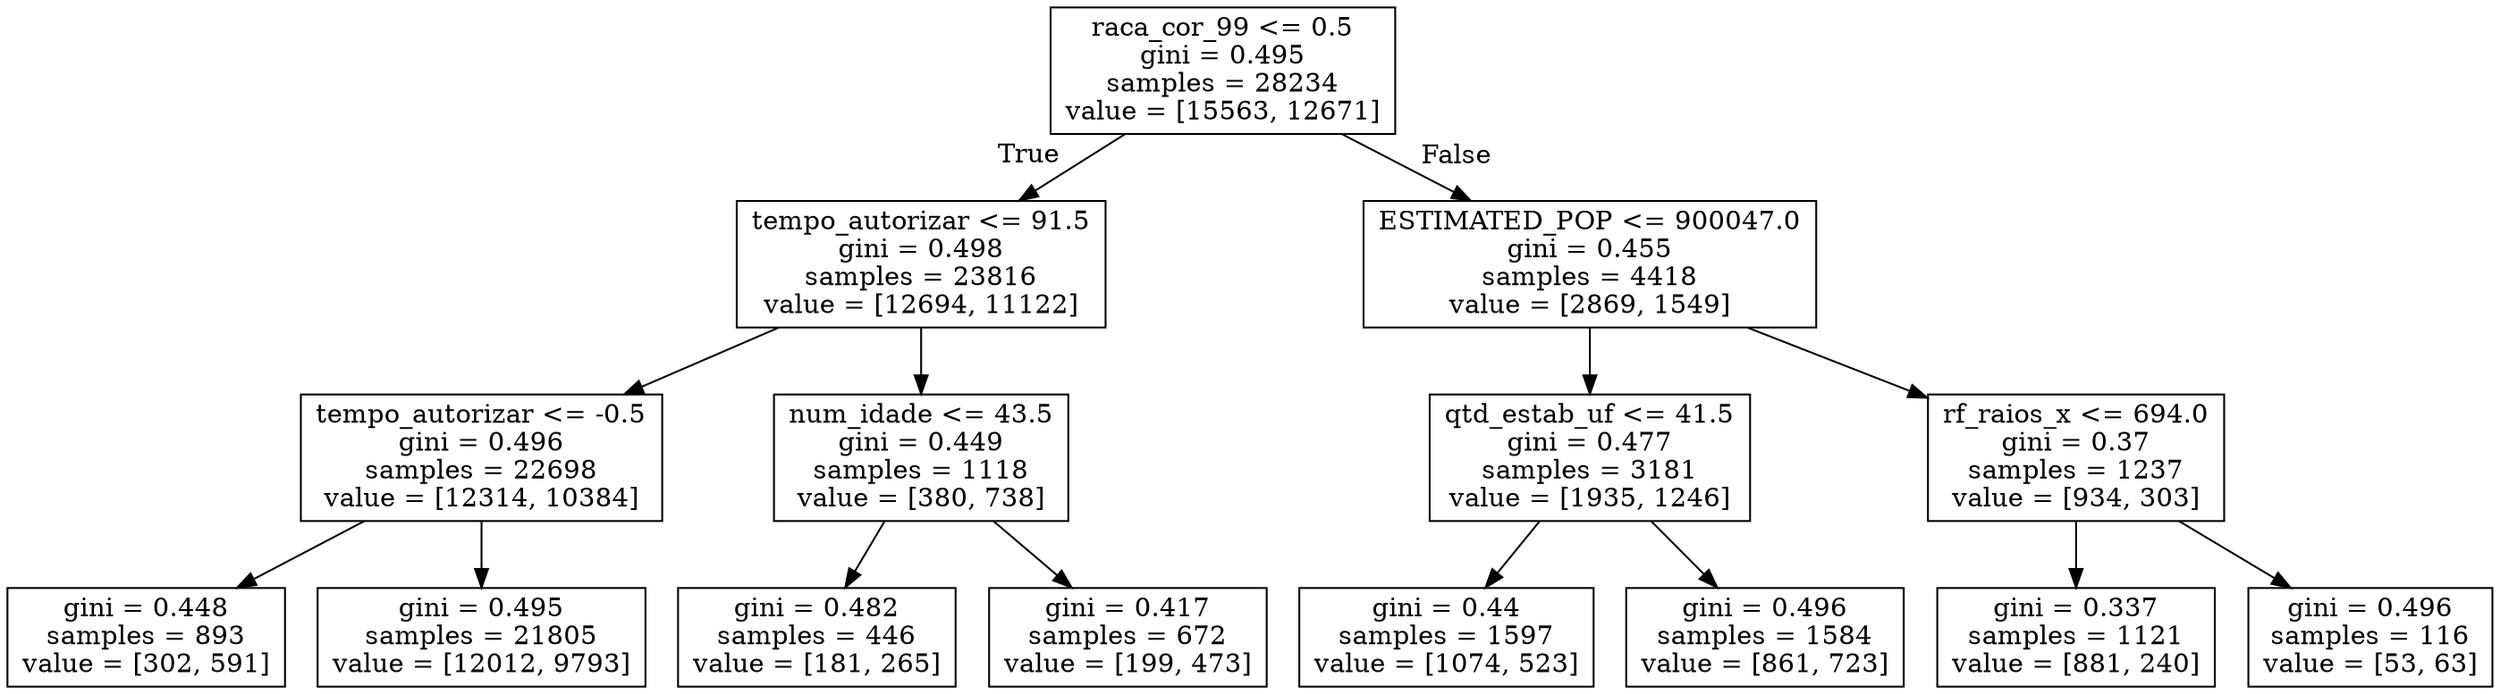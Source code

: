 digraph Tree {
node [shape=box] ;
0 [label="raca_cor_99 <= 0.5\ngini = 0.495\nsamples = 28234\nvalue = [15563, 12671]"] ;
1 [label="tempo_autorizar <= 91.5\ngini = 0.498\nsamples = 23816\nvalue = [12694, 11122]"] ;
0 -> 1 [labeldistance=2.5, labelangle=45, headlabel="True"] ;
2 [label="tempo_autorizar <= -0.5\ngini = 0.496\nsamples = 22698\nvalue = [12314, 10384]"] ;
1 -> 2 ;
3 [label="gini = 0.448\nsamples = 893\nvalue = [302, 591]"] ;
2 -> 3 ;
4 [label="gini = 0.495\nsamples = 21805\nvalue = [12012, 9793]"] ;
2 -> 4 ;
5 [label="num_idade <= 43.5\ngini = 0.449\nsamples = 1118\nvalue = [380, 738]"] ;
1 -> 5 ;
6 [label="gini = 0.482\nsamples = 446\nvalue = [181, 265]"] ;
5 -> 6 ;
7 [label="gini = 0.417\nsamples = 672\nvalue = [199, 473]"] ;
5 -> 7 ;
8 [label="ESTIMATED_POP <= 900047.0\ngini = 0.455\nsamples = 4418\nvalue = [2869, 1549]"] ;
0 -> 8 [labeldistance=2.5, labelangle=-45, headlabel="False"] ;
9 [label="qtd_estab_uf <= 41.5\ngini = 0.477\nsamples = 3181\nvalue = [1935, 1246]"] ;
8 -> 9 ;
10 [label="gini = 0.44\nsamples = 1597\nvalue = [1074, 523]"] ;
9 -> 10 ;
11 [label="gini = 0.496\nsamples = 1584\nvalue = [861, 723]"] ;
9 -> 11 ;
12 [label="rf_raios_x <= 694.0\ngini = 0.37\nsamples = 1237\nvalue = [934, 303]"] ;
8 -> 12 ;
13 [label="gini = 0.337\nsamples = 1121\nvalue = [881, 240]"] ;
12 -> 13 ;
14 [label="gini = 0.496\nsamples = 116\nvalue = [53, 63]"] ;
12 -> 14 ;
}
